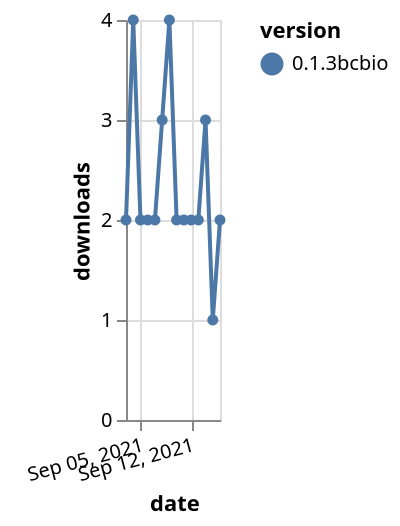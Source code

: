 {"$schema": "https://vega.github.io/schema/vega-lite/v5.json", "description": "A simple bar chart with embedded data.", "data": {"values": [{"date": "2021-09-03", "total": 6426, "delta": 2, "version": "0.1.3bcbio"}, {"date": "2021-09-04", "total": 6430, "delta": 4, "version": "0.1.3bcbio"}, {"date": "2021-09-05", "total": 6432, "delta": 2, "version": "0.1.3bcbio"}, {"date": "2021-09-06", "total": 6434, "delta": 2, "version": "0.1.3bcbio"}, {"date": "2021-09-07", "total": 6436, "delta": 2, "version": "0.1.3bcbio"}, {"date": "2021-09-08", "total": 6439, "delta": 3, "version": "0.1.3bcbio"}, {"date": "2021-09-09", "total": 6443, "delta": 4, "version": "0.1.3bcbio"}, {"date": "2021-09-10", "total": 6445, "delta": 2, "version": "0.1.3bcbio"}, {"date": "2021-09-11", "total": 6447, "delta": 2, "version": "0.1.3bcbio"}, {"date": "2021-09-12", "total": 6449, "delta": 2, "version": "0.1.3bcbio"}, {"date": "2021-09-13", "total": 6451, "delta": 2, "version": "0.1.3bcbio"}, {"date": "2021-09-14", "total": 6454, "delta": 3, "version": "0.1.3bcbio"}, {"date": "2021-09-15", "total": 6455, "delta": 1, "version": "0.1.3bcbio"}, {"date": "2021-09-16", "total": 6457, "delta": 2, "version": "0.1.3bcbio"}]}, "width": "container", "mark": {"type": "line", "point": {"filled": true}}, "encoding": {"x": {"field": "date", "type": "temporal", "timeUnit": "yearmonthdate", "title": "date", "axis": {"labelAngle": -15}}, "y": {"field": "delta", "type": "quantitative", "title": "downloads"}, "color": {"field": "version", "type": "nominal"}, "tooltip": {"field": "delta"}}}